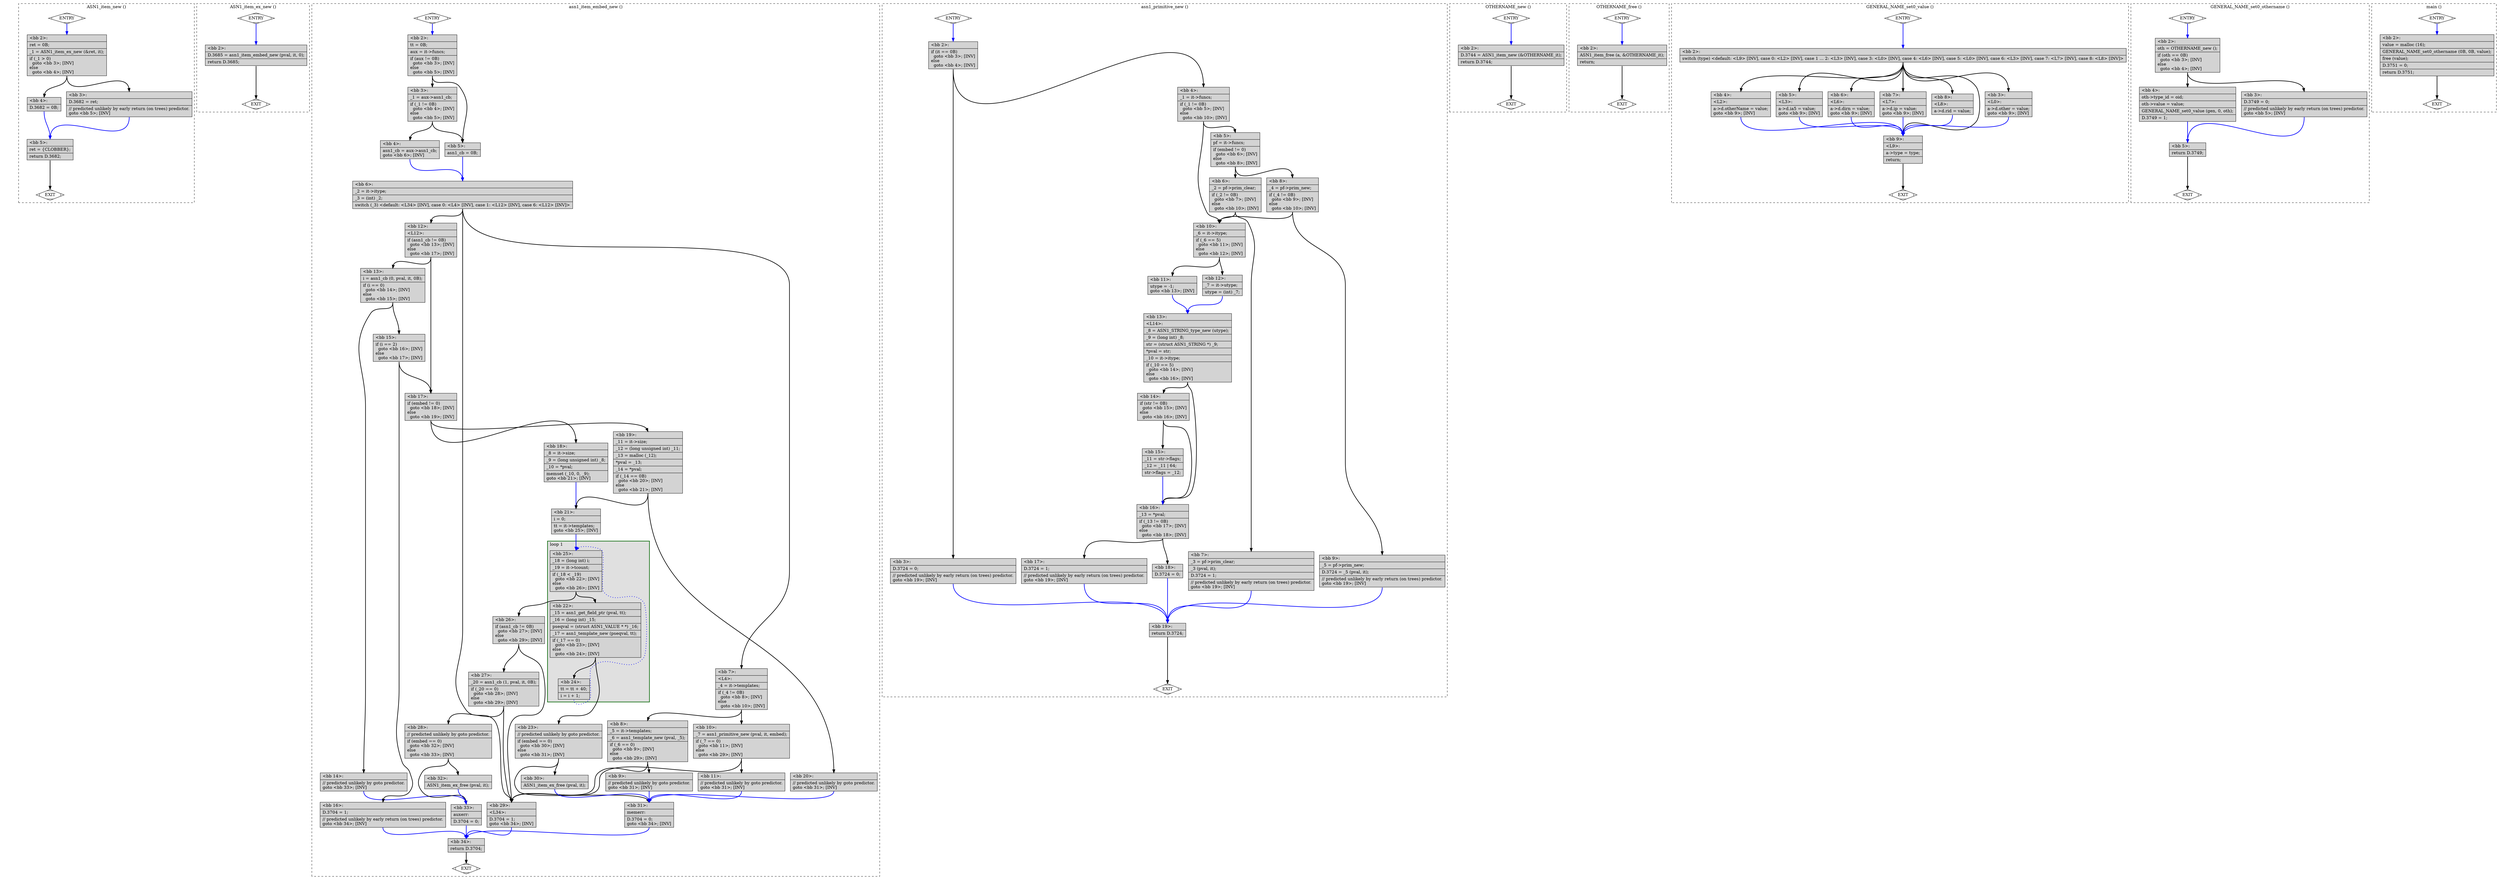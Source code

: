 digraph "test.o-openssl_leak_3.c.015t.cfg" {
overlap=false;
subgraph "cluster_ASN1_item_new" {
	style="dashed";
	color="black";
	label="ASN1_item_new ()";
	fn_23_basic_block_0 [shape=Mdiamond,style=filled,fillcolor=white,label="ENTRY"];

	fn_23_basic_block_1 [shape=Mdiamond,style=filled,fillcolor=white,label="EXIT"];

	fn_23_basic_block_2 [shape=record,style=filled,fillcolor=lightgrey,label="{\<bb\ 2\>:\l\
|ret\ =\ 0B;\l\
|_1\ =\ ASN1_item_ex_new\ (&ret,\ it);\l\
|if\ (_1\ \>\ 0)\l\
\ \ goto\ \<bb\ 3\>;\ [INV]\l\
else\l\
\ \ goto\ \<bb\ 4\>;\ [INV]\l\
}"];

	fn_23_basic_block_3 [shape=record,style=filled,fillcolor=lightgrey,label="{\<bb\ 3\>:\l\
|D.3682\ =\ ret;\l\
|//\ predicted\ unlikely\ by\ early\ return\ (on\ trees)\ predictor.\l\
goto\ \<bb\ 5\>;\ [INV]\l\
}"];

	fn_23_basic_block_4 [shape=record,style=filled,fillcolor=lightgrey,label="{\<bb\ 4\>:\l\
|D.3682\ =\ 0B;\l\
}"];

	fn_23_basic_block_5 [shape=record,style=filled,fillcolor=lightgrey,label="{\<bb\ 5\>:\l\
|ret\ =\ \{CLOBBER\};\l\
|return\ D.3682;\l\
}"];

	fn_23_basic_block_0:s -> fn_23_basic_block_2:n [style="solid,bold",color=blue,weight=100,constraint=true];
	fn_23_basic_block_2:s -> fn_23_basic_block_3:n [style="solid,bold",color=black,weight=10,constraint=true];
	fn_23_basic_block_2:s -> fn_23_basic_block_4:n [style="solid,bold",color=black,weight=10,constraint=true];
	fn_23_basic_block_3:s -> fn_23_basic_block_5:n [style="solid,bold",color=blue,weight=100,constraint=true];
	fn_23_basic_block_4:s -> fn_23_basic_block_5:n [style="solid,bold",color=blue,weight=100,constraint=true];
	fn_23_basic_block_5:s -> fn_23_basic_block_1:n [style="solid,bold",color=black,weight=10,constraint=true];
	fn_23_basic_block_0:s -> fn_23_basic_block_1:n [style="invis",constraint=true];
}
subgraph "cluster_ASN1_item_ex_new" {
	style="dashed";
	color="black";
	label="ASN1_item_ex_new ()";
	fn_24_basic_block_0 [shape=Mdiamond,style=filled,fillcolor=white,label="ENTRY"];

	fn_24_basic_block_1 [shape=Mdiamond,style=filled,fillcolor=white,label="EXIT"];

	fn_24_basic_block_2 [shape=record,style=filled,fillcolor=lightgrey,label="{\<bb\ 2\>:\l\
|D.3685\ =\ asn1_item_embed_new\ (pval,\ it,\ 0);\l\
|return\ D.3685;\l\
}"];

	fn_24_basic_block_0:s -> fn_24_basic_block_2:n [style="solid,bold",color=blue,weight=100,constraint=true];
	fn_24_basic_block_2:s -> fn_24_basic_block_1:n [style="solid,bold",color=black,weight=10,constraint=true];
	fn_24_basic_block_0:s -> fn_24_basic_block_1:n [style="invis",constraint=true];
}
subgraph "cluster_asn1_item_embed_new" {
	style="dashed";
	color="black";
	label="asn1_item_embed_new ()";
	subgraph cluster_25_1 {
	style="filled";
	color="darkgreen";
	fillcolor="grey88";
	label="loop 1";
	labeljust=l;
	penwidth=2;
	fn_25_basic_block_25 [shape=record,style=filled,fillcolor=lightgrey,label="{\<bb\ 25\>:\l\
|_18\ =\ (long\ int)\ i;\l\
|_19\ =\ it-\>tcount;\l\
|if\ (_18\ \<\ _19)\l\
\ \ goto\ \<bb\ 22\>;\ [INV]\l\
else\l\
\ \ goto\ \<bb\ 26\>;\ [INV]\l\
}"];

	fn_25_basic_block_22 [shape=record,style=filled,fillcolor=lightgrey,label="{\<bb\ 22\>:\l\
|_15\ =\ asn1_get_field_ptr\ (pval,\ tt);\l\
|_16\ =\ (long\ int)\ _15;\l\
|pseqval\ =\ (struct\ ASN1_VALUE\ *\ *)\ _16;\l\
|_17\ =\ asn1_template_new\ (pseqval,\ tt);\l\
|if\ (_17\ ==\ 0)\l\
\ \ goto\ \<bb\ 23\>;\ [INV]\l\
else\l\
\ \ goto\ \<bb\ 24\>;\ [INV]\l\
}"];

	fn_25_basic_block_24 [shape=record,style=filled,fillcolor=lightgrey,label="{\<bb\ 24\>:\l\
|tt\ =\ tt\ +\ 40;\l\
|i\ =\ i\ +\ 1;\l\
}"];

	}
	fn_25_basic_block_0 [shape=Mdiamond,style=filled,fillcolor=white,label="ENTRY"];

	fn_25_basic_block_1 [shape=Mdiamond,style=filled,fillcolor=white,label="EXIT"];

	fn_25_basic_block_2 [shape=record,style=filled,fillcolor=lightgrey,label="{\<bb\ 2\>:\l\
|tt\ =\ 0B;\l\
|aux\ =\ it-\>funcs;\l\
|if\ (aux\ !=\ 0B)\l\
\ \ goto\ \<bb\ 3\>;\ [INV]\l\
else\l\
\ \ goto\ \<bb\ 5\>;\ [INV]\l\
}"];

	fn_25_basic_block_3 [shape=record,style=filled,fillcolor=lightgrey,label="{\<bb\ 3\>:\l\
|_1\ =\ aux-\>asn1_cb;\l\
|if\ (_1\ !=\ 0B)\l\
\ \ goto\ \<bb\ 4\>;\ [INV]\l\
else\l\
\ \ goto\ \<bb\ 5\>;\ [INV]\l\
}"];

	fn_25_basic_block_4 [shape=record,style=filled,fillcolor=lightgrey,label="{\<bb\ 4\>:\l\
|asn1_cb\ =\ aux-\>asn1_cb;\l\
goto\ \<bb\ 6\>;\ [INV]\l\
}"];

	fn_25_basic_block_5 [shape=record,style=filled,fillcolor=lightgrey,label="{\<bb\ 5\>:\l\
|asn1_cb\ =\ 0B;\l\
}"];

	fn_25_basic_block_6 [shape=record,style=filled,fillcolor=lightgrey,label="{\<bb\ 6\>:\l\
|_2\ =\ it-\>itype;\l\
|_3\ =\ (int)\ _2;\l\
|switch\ (_3)\ \<default:\ \<L34\>\ [INV],\ case\ 0:\ \<L4\>\ [INV],\ case\ 1:\ \<L12\>\ [INV],\ case\ 6:\ \<L12\>\ [INV]\>\l\
}"];

	fn_25_basic_block_7 [shape=record,style=filled,fillcolor=lightgrey,label="{\<bb\ 7\>:\l\
|\<L4\>:\l\
|_4\ =\ it-\>templates;\l\
|if\ (_4\ !=\ 0B)\l\
\ \ goto\ \<bb\ 8\>;\ [INV]\l\
else\l\
\ \ goto\ \<bb\ 10\>;\ [INV]\l\
}"];

	fn_25_basic_block_8 [shape=record,style=filled,fillcolor=lightgrey,label="{\<bb\ 8\>:\l\
|_5\ =\ it-\>templates;\l\
|_6\ =\ asn1_template_new\ (pval,\ _5);\l\
|if\ (_6\ ==\ 0)\l\
\ \ goto\ \<bb\ 9\>;\ [INV]\l\
else\l\
\ \ goto\ \<bb\ 29\>;\ [INV]\l\
}"];

	fn_25_basic_block_9 [shape=record,style=filled,fillcolor=lightgrey,label="{\<bb\ 9\>:\l\
|//\ predicted\ unlikely\ by\ goto\ predictor.\l\
goto\ \<bb\ 31\>;\ [INV]\l\
}"];

	fn_25_basic_block_10 [shape=record,style=filled,fillcolor=lightgrey,label="{\<bb\ 10\>:\l\
|_7\ =\ asn1_primitive_new\ (pval,\ it,\ embed);\l\
|if\ (_7\ ==\ 0)\l\
\ \ goto\ \<bb\ 11\>;\ [INV]\l\
else\l\
\ \ goto\ \<bb\ 29\>;\ [INV]\l\
}"];

	fn_25_basic_block_11 [shape=record,style=filled,fillcolor=lightgrey,label="{\<bb\ 11\>:\l\
|//\ predicted\ unlikely\ by\ goto\ predictor.\l\
goto\ \<bb\ 31\>;\ [INV]\l\
}"];

	fn_25_basic_block_12 [shape=record,style=filled,fillcolor=lightgrey,label="{\<bb\ 12\>:\l\
|\<L12\>:\l\
|if\ (asn1_cb\ !=\ 0B)\l\
\ \ goto\ \<bb\ 13\>;\ [INV]\l\
else\l\
\ \ goto\ \<bb\ 17\>;\ [INV]\l\
}"];

	fn_25_basic_block_13 [shape=record,style=filled,fillcolor=lightgrey,label="{\<bb\ 13\>:\l\
|i\ =\ asn1_cb\ (0,\ pval,\ it,\ 0B);\l\
|if\ (i\ ==\ 0)\l\
\ \ goto\ \<bb\ 14\>;\ [INV]\l\
else\l\
\ \ goto\ \<bb\ 15\>;\ [INV]\l\
}"];

	fn_25_basic_block_14 [shape=record,style=filled,fillcolor=lightgrey,label="{\<bb\ 14\>:\l\
|//\ predicted\ unlikely\ by\ goto\ predictor.\l\
goto\ \<bb\ 33\>;\ [INV]\l\
}"];

	fn_25_basic_block_15 [shape=record,style=filled,fillcolor=lightgrey,label="{\<bb\ 15\>:\l\
|if\ (i\ ==\ 2)\l\
\ \ goto\ \<bb\ 16\>;\ [INV]\l\
else\l\
\ \ goto\ \<bb\ 17\>;\ [INV]\l\
}"];

	fn_25_basic_block_16 [shape=record,style=filled,fillcolor=lightgrey,label="{\<bb\ 16\>:\l\
|D.3704\ =\ 1;\l\
|//\ predicted\ unlikely\ by\ early\ return\ (on\ trees)\ predictor.\l\
goto\ \<bb\ 34\>;\ [INV]\l\
}"];

	fn_25_basic_block_17 [shape=record,style=filled,fillcolor=lightgrey,label="{\<bb\ 17\>:\l\
|if\ (embed\ !=\ 0)\l\
\ \ goto\ \<bb\ 18\>;\ [INV]\l\
else\l\
\ \ goto\ \<bb\ 19\>;\ [INV]\l\
}"];

	fn_25_basic_block_18 [shape=record,style=filled,fillcolor=lightgrey,label="{\<bb\ 18\>:\l\
|_8\ =\ it-\>size;\l\
|_9\ =\ (long\ unsigned\ int)\ _8;\l\
|_10\ =\ *pval;\l\
|memset\ (_10,\ 0,\ _9);\l\
goto\ \<bb\ 21\>;\ [INV]\l\
}"];

	fn_25_basic_block_19 [shape=record,style=filled,fillcolor=lightgrey,label="{\<bb\ 19\>:\l\
|_11\ =\ it-\>size;\l\
|_12\ =\ (long\ unsigned\ int)\ _11;\l\
|_13\ =\ malloc\ (_12);\l\
|*pval\ =\ _13;\l\
|_14\ =\ *pval;\l\
|if\ (_14\ ==\ 0B)\l\
\ \ goto\ \<bb\ 20\>;\ [INV]\l\
else\l\
\ \ goto\ \<bb\ 21\>;\ [INV]\l\
}"];

	fn_25_basic_block_20 [shape=record,style=filled,fillcolor=lightgrey,label="{\<bb\ 20\>:\l\
|//\ predicted\ unlikely\ by\ goto\ predictor.\l\
goto\ \<bb\ 31\>;\ [INV]\l\
}"];

	fn_25_basic_block_21 [shape=record,style=filled,fillcolor=lightgrey,label="{\<bb\ 21\>:\l\
|i\ =\ 0;\l\
|tt\ =\ it-\>templates;\l\
goto\ \<bb\ 25\>;\ [INV]\l\
}"];

	fn_25_basic_block_23 [shape=record,style=filled,fillcolor=lightgrey,label="{\<bb\ 23\>:\l\
|//\ predicted\ unlikely\ by\ goto\ predictor.\l\
|if\ (embed\ ==\ 0)\l\
\ \ goto\ \<bb\ 30\>;\ [INV]\l\
else\l\
\ \ goto\ \<bb\ 31\>;\ [INV]\l\
}"];

	fn_25_basic_block_26 [shape=record,style=filled,fillcolor=lightgrey,label="{\<bb\ 26\>:\l\
|if\ (asn1_cb\ !=\ 0B)\l\
\ \ goto\ \<bb\ 27\>;\ [INV]\l\
else\l\
\ \ goto\ \<bb\ 29\>;\ [INV]\l\
}"];

	fn_25_basic_block_27 [shape=record,style=filled,fillcolor=lightgrey,label="{\<bb\ 27\>:\l\
|_20\ =\ asn1_cb\ (1,\ pval,\ it,\ 0B);\l\
|if\ (_20\ ==\ 0)\l\
\ \ goto\ \<bb\ 28\>;\ [INV]\l\
else\l\
\ \ goto\ \<bb\ 29\>;\ [INV]\l\
}"];

	fn_25_basic_block_28 [shape=record,style=filled,fillcolor=lightgrey,label="{\<bb\ 28\>:\l\
|//\ predicted\ unlikely\ by\ goto\ predictor.\l\
|if\ (embed\ ==\ 0)\l\
\ \ goto\ \<bb\ 32\>;\ [INV]\l\
else\l\
\ \ goto\ \<bb\ 33\>;\ [INV]\l\
}"];

	fn_25_basic_block_29 [shape=record,style=filled,fillcolor=lightgrey,label="{\<bb\ 29\>:\l\
|\<L34\>:\l\
|D.3704\ =\ 1;\l\
goto\ \<bb\ 34\>;\ [INV]\l\
}"];

	fn_25_basic_block_30 [shape=record,style=filled,fillcolor=lightgrey,label="{\<bb\ 30\>:\l\
|ASN1_item_ex_free\ (pval,\ it);\l\
}"];

	fn_25_basic_block_31 [shape=record,style=filled,fillcolor=lightgrey,label="{\<bb\ 31\>:\l\
|memerr:\l\
|D.3704\ =\ 0;\l\
goto\ \<bb\ 34\>;\ [INV]\l\
}"];

	fn_25_basic_block_32 [shape=record,style=filled,fillcolor=lightgrey,label="{\<bb\ 32\>:\l\
|ASN1_item_ex_free\ (pval,\ it);\l\
}"];

	fn_25_basic_block_33 [shape=record,style=filled,fillcolor=lightgrey,label="{\<bb\ 33\>:\l\
|auxerr:\l\
|D.3704\ =\ 0;\l\
}"];

	fn_25_basic_block_34 [shape=record,style=filled,fillcolor=lightgrey,label="{\<bb\ 34\>:\l\
|return\ D.3704;\l\
}"];

	fn_25_basic_block_0:s -> fn_25_basic_block_2:n [style="solid,bold",color=blue,weight=100,constraint=true];
	fn_25_basic_block_2:s -> fn_25_basic_block_3:n [style="solid,bold",color=black,weight=10,constraint=true];
	fn_25_basic_block_2:s -> fn_25_basic_block_5:n [style="solid,bold",color=black,weight=10,constraint=true];
	fn_25_basic_block_3:s -> fn_25_basic_block_4:n [style="solid,bold",color=black,weight=10,constraint=true];
	fn_25_basic_block_3:s -> fn_25_basic_block_5:n [style="solid,bold",color=black,weight=10,constraint=true];
	fn_25_basic_block_4:s -> fn_25_basic_block_6:n [style="solid,bold",color=blue,weight=100,constraint=true];
	fn_25_basic_block_5:s -> fn_25_basic_block_6:n [style="solid,bold",color=blue,weight=100,constraint=true];
	fn_25_basic_block_6:s -> fn_25_basic_block_29:n [style="solid,bold",color=black,weight=10,constraint=true];
	fn_25_basic_block_6:s -> fn_25_basic_block_7:n [style="solid,bold",color=black,weight=10,constraint=true];
	fn_25_basic_block_6:s -> fn_25_basic_block_12:n [style="solid,bold",color=black,weight=10,constraint=true];
	fn_25_basic_block_7:s -> fn_25_basic_block_8:n [style="solid,bold",color=black,weight=10,constraint=true];
	fn_25_basic_block_7:s -> fn_25_basic_block_10:n [style="solid,bold",color=black,weight=10,constraint=true];
	fn_25_basic_block_8:s -> fn_25_basic_block_9:n [style="solid,bold",color=black,weight=10,constraint=true];
	fn_25_basic_block_8:s -> fn_25_basic_block_29:n [style="solid,bold",color=black,weight=10,constraint=true];
	fn_25_basic_block_9:s -> fn_25_basic_block_31:n [style="solid,bold",color=blue,weight=100,constraint=true];
	fn_25_basic_block_10:s -> fn_25_basic_block_11:n [style="solid,bold",color=black,weight=10,constraint=true];
	fn_25_basic_block_10:s -> fn_25_basic_block_29:n [style="solid,bold",color=black,weight=10,constraint=true];
	fn_25_basic_block_11:s -> fn_25_basic_block_31:n [style="solid,bold",color=blue,weight=100,constraint=true];
	fn_25_basic_block_12:s -> fn_25_basic_block_13:n [style="solid,bold",color=black,weight=10,constraint=true];
	fn_25_basic_block_12:s -> fn_25_basic_block_17:n [style="solid,bold",color=black,weight=10,constraint=true];
	fn_25_basic_block_13:s -> fn_25_basic_block_14:n [style="solid,bold",color=black,weight=10,constraint=true];
	fn_25_basic_block_13:s -> fn_25_basic_block_15:n [style="solid,bold",color=black,weight=10,constraint=true];
	fn_25_basic_block_14:s -> fn_25_basic_block_33:n [style="solid,bold",color=blue,weight=100,constraint=true];
	fn_25_basic_block_15:s -> fn_25_basic_block_16:n [style="solid,bold",color=black,weight=10,constraint=true];
	fn_25_basic_block_15:s -> fn_25_basic_block_17:n [style="solid,bold",color=black,weight=10,constraint=true];
	fn_25_basic_block_16:s -> fn_25_basic_block_34:n [style="solid,bold",color=blue,weight=100,constraint=true];
	fn_25_basic_block_17:s -> fn_25_basic_block_18:n [style="solid,bold",color=black,weight=10,constraint=true];
	fn_25_basic_block_17:s -> fn_25_basic_block_19:n [style="solid,bold",color=black,weight=10,constraint=true];
	fn_25_basic_block_18:s -> fn_25_basic_block_21:n [style="solid,bold",color=blue,weight=100,constraint=true];
	fn_25_basic_block_19:s -> fn_25_basic_block_20:n [style="solid,bold",color=black,weight=10,constraint=true];
	fn_25_basic_block_19:s -> fn_25_basic_block_21:n [style="solid,bold",color=black,weight=10,constraint=true];
	fn_25_basic_block_20:s -> fn_25_basic_block_31:n [style="solid,bold",color=blue,weight=100,constraint=true];
	fn_25_basic_block_21:s -> fn_25_basic_block_25:n [style="solid,bold",color=blue,weight=100,constraint=true];
	fn_25_basic_block_22:s -> fn_25_basic_block_23:n [style="solid,bold",color=black,weight=10,constraint=true];
	fn_25_basic_block_22:s -> fn_25_basic_block_24:n [style="solid,bold",color=black,weight=10,constraint=true];
	fn_25_basic_block_23:s -> fn_25_basic_block_30:n [style="solid,bold",color=black,weight=10,constraint=true];
	fn_25_basic_block_23:s -> fn_25_basic_block_31:n [style="solid,bold",color=black,weight=10,constraint=true];
	fn_25_basic_block_24:s -> fn_25_basic_block_25:n [style="dotted,bold",color=blue,weight=10,constraint=false];
	fn_25_basic_block_25:s -> fn_25_basic_block_22:n [style="solid,bold",color=black,weight=10,constraint=true];
	fn_25_basic_block_25:s -> fn_25_basic_block_26:n [style="solid,bold",color=black,weight=10,constraint=true];
	fn_25_basic_block_26:s -> fn_25_basic_block_27:n [style="solid,bold",color=black,weight=10,constraint=true];
	fn_25_basic_block_26:s -> fn_25_basic_block_29:n [style="solid,bold",color=black,weight=10,constraint=true];
	fn_25_basic_block_27:s -> fn_25_basic_block_28:n [style="solid,bold",color=black,weight=10,constraint=true];
	fn_25_basic_block_27:s -> fn_25_basic_block_29:n [style="solid,bold",color=black,weight=10,constraint=true];
	fn_25_basic_block_28:s -> fn_25_basic_block_32:n [style="solid,bold",color=black,weight=10,constraint=true];
	fn_25_basic_block_28:s -> fn_25_basic_block_33:n [style="solid,bold",color=black,weight=10,constraint=true];
	fn_25_basic_block_29:s -> fn_25_basic_block_34:n [style="solid,bold",color=blue,weight=100,constraint=true];
	fn_25_basic_block_30:s -> fn_25_basic_block_31:n [style="solid,bold",color=blue,weight=100,constraint=true];
	fn_25_basic_block_31:s -> fn_25_basic_block_34:n [style="solid,bold",color=blue,weight=100,constraint=true];
	fn_25_basic_block_32:s -> fn_25_basic_block_33:n [style="solid,bold",color=blue,weight=100,constraint=true];
	fn_25_basic_block_33:s -> fn_25_basic_block_34:n [style="solid,bold",color=blue,weight=100,constraint=true];
	fn_25_basic_block_34:s -> fn_25_basic_block_1:n [style="solid,bold",color=black,weight=10,constraint=true];
	fn_25_basic_block_0:s -> fn_25_basic_block_1:n [style="invis",constraint=true];
}
subgraph "cluster_asn1_primitive_new" {
	style="dashed";
	color="black";
	label="asn1_primitive_new ()";
	fn_22_basic_block_0 [shape=Mdiamond,style=filled,fillcolor=white,label="ENTRY"];

	fn_22_basic_block_1 [shape=Mdiamond,style=filled,fillcolor=white,label="EXIT"];

	fn_22_basic_block_2 [shape=record,style=filled,fillcolor=lightgrey,label="{\<bb\ 2\>:\l\
|if\ (it\ ==\ 0B)\l\
\ \ goto\ \<bb\ 3\>;\ [INV]\l\
else\l\
\ \ goto\ \<bb\ 4\>;\ [INV]\l\
}"];

	fn_22_basic_block_3 [shape=record,style=filled,fillcolor=lightgrey,label="{\<bb\ 3\>:\l\
|D.3724\ =\ 0;\l\
|//\ predicted\ unlikely\ by\ early\ return\ (on\ trees)\ predictor.\l\
goto\ \<bb\ 19\>;\ [INV]\l\
}"];

	fn_22_basic_block_4 [shape=record,style=filled,fillcolor=lightgrey,label="{\<bb\ 4\>:\l\
|_1\ =\ it-\>funcs;\l\
|if\ (_1\ !=\ 0B)\l\
\ \ goto\ \<bb\ 5\>;\ [INV]\l\
else\l\
\ \ goto\ \<bb\ 10\>;\ [INV]\l\
}"];

	fn_22_basic_block_5 [shape=record,style=filled,fillcolor=lightgrey,label="{\<bb\ 5\>:\l\
|pf\ =\ it-\>funcs;\l\
|if\ (embed\ !=\ 0)\l\
\ \ goto\ \<bb\ 6\>;\ [INV]\l\
else\l\
\ \ goto\ \<bb\ 8\>;\ [INV]\l\
}"];

	fn_22_basic_block_6 [shape=record,style=filled,fillcolor=lightgrey,label="{\<bb\ 6\>:\l\
|_2\ =\ pf-\>prim_clear;\l\
|if\ (_2\ !=\ 0B)\l\
\ \ goto\ \<bb\ 7\>;\ [INV]\l\
else\l\
\ \ goto\ \<bb\ 10\>;\ [INV]\l\
}"];

	fn_22_basic_block_7 [shape=record,style=filled,fillcolor=lightgrey,label="{\<bb\ 7\>:\l\
|_3\ =\ pf-\>prim_clear;\l\
|_3\ (pval,\ it);\l\
|D.3724\ =\ 1;\l\
|//\ predicted\ unlikely\ by\ early\ return\ (on\ trees)\ predictor.\l\
goto\ \<bb\ 19\>;\ [INV]\l\
}"];

	fn_22_basic_block_8 [shape=record,style=filled,fillcolor=lightgrey,label="{\<bb\ 8\>:\l\
|_4\ =\ pf-\>prim_new;\l\
|if\ (_4\ !=\ 0B)\l\
\ \ goto\ \<bb\ 9\>;\ [INV]\l\
else\l\
\ \ goto\ \<bb\ 10\>;\ [INV]\l\
}"];

	fn_22_basic_block_9 [shape=record,style=filled,fillcolor=lightgrey,label="{\<bb\ 9\>:\l\
|_5\ =\ pf-\>prim_new;\l\
|D.3724\ =\ _5\ (pval,\ it);\l\
|//\ predicted\ unlikely\ by\ early\ return\ (on\ trees)\ predictor.\l\
goto\ \<bb\ 19\>;\ [INV]\l\
}"];

	fn_22_basic_block_10 [shape=record,style=filled,fillcolor=lightgrey,label="{\<bb\ 10\>:\l\
|_6\ =\ it-\>itype;\l\
|if\ (_6\ ==\ 5)\l\
\ \ goto\ \<bb\ 11\>;\ [INV]\l\
else\l\
\ \ goto\ \<bb\ 12\>;\ [INV]\l\
}"];

	fn_22_basic_block_11 [shape=record,style=filled,fillcolor=lightgrey,label="{\<bb\ 11\>:\l\
|utype\ =\ -1;\l\
goto\ \<bb\ 13\>;\ [INV]\l\
}"];

	fn_22_basic_block_12 [shape=record,style=filled,fillcolor=lightgrey,label="{\<bb\ 12\>:\l\
|_7\ =\ it-\>utype;\l\
|utype\ =\ (int)\ _7;\l\
}"];

	fn_22_basic_block_13 [shape=record,style=filled,fillcolor=lightgrey,label="{\<bb\ 13\>:\l\
|\<L14\>:\l\
|_8\ =\ ASN1_STRING_type_new\ (utype);\l\
|_9\ =\ (long\ int)\ _8;\l\
|str\ =\ (struct\ ASN1_STRING\ *)\ _9;\l\
|*pval\ =\ str;\l\
|_10\ =\ it-\>itype;\l\
|if\ (_10\ ==\ 5)\l\
\ \ goto\ \<bb\ 14\>;\ [INV]\l\
else\l\
\ \ goto\ \<bb\ 16\>;\ [INV]\l\
}"];

	fn_22_basic_block_14 [shape=record,style=filled,fillcolor=lightgrey,label="{\<bb\ 14\>:\l\
|if\ (str\ !=\ 0B)\l\
\ \ goto\ \<bb\ 15\>;\ [INV]\l\
else\l\
\ \ goto\ \<bb\ 16\>;\ [INV]\l\
}"];

	fn_22_basic_block_15 [shape=record,style=filled,fillcolor=lightgrey,label="{\<bb\ 15\>:\l\
|_11\ =\ str-\>flags;\l\
|_12\ =\ _11\ \|\ 64;\l\
|str-\>flags\ =\ _12;\l\
}"];

	fn_22_basic_block_16 [shape=record,style=filled,fillcolor=lightgrey,label="{\<bb\ 16\>:\l\
|_13\ =\ *pval;\l\
|if\ (_13\ !=\ 0B)\l\
\ \ goto\ \<bb\ 17\>;\ [INV]\l\
else\l\
\ \ goto\ \<bb\ 18\>;\ [INV]\l\
}"];

	fn_22_basic_block_17 [shape=record,style=filled,fillcolor=lightgrey,label="{\<bb\ 17\>:\l\
|D.3724\ =\ 1;\l\
|//\ predicted\ unlikely\ by\ early\ return\ (on\ trees)\ predictor.\l\
goto\ \<bb\ 19\>;\ [INV]\l\
}"];

	fn_22_basic_block_18 [shape=record,style=filled,fillcolor=lightgrey,label="{\<bb\ 18\>:\l\
|D.3724\ =\ 0;\l\
}"];

	fn_22_basic_block_19 [shape=record,style=filled,fillcolor=lightgrey,label="{\<bb\ 19\>:\l\
|return\ D.3724;\l\
}"];

	fn_22_basic_block_0:s -> fn_22_basic_block_2:n [style="solid,bold",color=blue,weight=100,constraint=true];
	fn_22_basic_block_2:s -> fn_22_basic_block_3:n [style="solid,bold",color=black,weight=10,constraint=true];
	fn_22_basic_block_2:s -> fn_22_basic_block_4:n [style="solid,bold",color=black,weight=10,constraint=true];
	fn_22_basic_block_3:s -> fn_22_basic_block_19:n [style="solid,bold",color=blue,weight=100,constraint=true];
	fn_22_basic_block_4:s -> fn_22_basic_block_5:n [style="solid,bold",color=black,weight=10,constraint=true];
	fn_22_basic_block_4:s -> fn_22_basic_block_10:n [style="solid,bold",color=black,weight=10,constraint=true];
	fn_22_basic_block_5:s -> fn_22_basic_block_6:n [style="solid,bold",color=black,weight=10,constraint=true];
	fn_22_basic_block_5:s -> fn_22_basic_block_8:n [style="solid,bold",color=black,weight=10,constraint=true];
	fn_22_basic_block_6:s -> fn_22_basic_block_7:n [style="solid,bold",color=black,weight=10,constraint=true];
	fn_22_basic_block_6:s -> fn_22_basic_block_10:n [style="solid,bold",color=black,weight=10,constraint=true];
	fn_22_basic_block_7:s -> fn_22_basic_block_19:n [style="solid,bold",color=blue,weight=100,constraint=true];
	fn_22_basic_block_8:s -> fn_22_basic_block_9:n [style="solid,bold",color=black,weight=10,constraint=true];
	fn_22_basic_block_8:s -> fn_22_basic_block_10:n [style="solid,bold",color=black,weight=10,constraint=true];
	fn_22_basic_block_9:s -> fn_22_basic_block_19:n [style="solid,bold",color=blue,weight=100,constraint=true];
	fn_22_basic_block_10:s -> fn_22_basic_block_11:n [style="solid,bold",color=black,weight=10,constraint=true];
	fn_22_basic_block_10:s -> fn_22_basic_block_12:n [style="solid,bold",color=black,weight=10,constraint=true];
	fn_22_basic_block_11:s -> fn_22_basic_block_13:n [style="solid,bold",color=blue,weight=100,constraint=true];
	fn_22_basic_block_12:s -> fn_22_basic_block_13:n [style="solid,bold",color=blue,weight=100,constraint=true];
	fn_22_basic_block_13:s -> fn_22_basic_block_14:n [style="solid,bold",color=black,weight=10,constraint=true];
	fn_22_basic_block_13:s -> fn_22_basic_block_16:n [style="solid,bold",color=black,weight=10,constraint=true];
	fn_22_basic_block_14:s -> fn_22_basic_block_15:n [style="solid,bold",color=black,weight=10,constraint=true];
	fn_22_basic_block_14:s -> fn_22_basic_block_16:n [style="solid,bold",color=black,weight=10,constraint=true];
	fn_22_basic_block_15:s -> fn_22_basic_block_16:n [style="solid,bold",color=blue,weight=100,constraint=true];
	fn_22_basic_block_16:s -> fn_22_basic_block_17:n [style="solid,bold",color=black,weight=10,constraint=true];
	fn_22_basic_block_16:s -> fn_22_basic_block_18:n [style="solid,bold",color=black,weight=10,constraint=true];
	fn_22_basic_block_17:s -> fn_22_basic_block_19:n [style="solid,bold",color=blue,weight=100,constraint=true];
	fn_22_basic_block_18:s -> fn_22_basic_block_19:n [style="solid,bold",color=blue,weight=100,constraint=true];
	fn_22_basic_block_19:s -> fn_22_basic_block_1:n [style="solid,bold",color=black,weight=10,constraint=true];
	fn_22_basic_block_0:s -> fn_22_basic_block_1:n [style="invis",constraint=true];
}
subgraph "cluster_OTHERNAME_new" {
	style="dashed";
	color="black";
	label="OTHERNAME_new ()";
	fn_30_basic_block_0 [shape=Mdiamond,style=filled,fillcolor=white,label="ENTRY"];

	fn_30_basic_block_1 [shape=Mdiamond,style=filled,fillcolor=white,label="EXIT"];

	fn_30_basic_block_2 [shape=record,style=filled,fillcolor=lightgrey,label="{\<bb\ 2\>:\l\
|D.3744\ =\ ASN1_item_new\ (&OTHERNAME_it);\l\
|return\ D.3744;\l\
}"];

	fn_30_basic_block_0:s -> fn_30_basic_block_2:n [style="solid,bold",color=blue,weight=100,constraint=true];
	fn_30_basic_block_2:s -> fn_30_basic_block_1:n [style="solid,bold",color=black,weight=10,constraint=true];
	fn_30_basic_block_0:s -> fn_30_basic_block_1:n [style="invis",constraint=true];
}
subgraph "cluster_OTHERNAME_free" {
	style="dashed";
	color="black";
	label="OTHERNAME_free ()";
	fn_31_basic_block_0 [shape=Mdiamond,style=filled,fillcolor=white,label="ENTRY"];

	fn_31_basic_block_1 [shape=Mdiamond,style=filled,fillcolor=white,label="EXIT"];

	fn_31_basic_block_2 [shape=record,style=filled,fillcolor=lightgrey,label="{\<bb\ 2\>:\l\
|ASN1_item_free\ (a,\ &OTHERNAME_it);\l\
|return;\l\
}"];

	fn_31_basic_block_0:s -> fn_31_basic_block_2:n [style="solid,bold",color=blue,weight=100,constraint=true];
	fn_31_basic_block_2:s -> fn_31_basic_block_1:n [style="solid,bold",color=black,weight=10,constraint=true];
	fn_31_basic_block_0:s -> fn_31_basic_block_1:n [style="invis",constraint=true];
}
subgraph "cluster_GENERAL_NAME_set0_value" {
	style="dashed";
	color="black";
	label="GENERAL_NAME_set0_value ()";
	fn_32_basic_block_0 [shape=Mdiamond,style=filled,fillcolor=white,label="ENTRY"];

	fn_32_basic_block_1 [shape=Mdiamond,style=filled,fillcolor=white,label="EXIT"];

	fn_32_basic_block_2 [shape=record,style=filled,fillcolor=lightgrey,label="{\<bb\ 2\>:\l\
|switch\ (type)\ \<default:\ \<L9\>\ [INV],\ case\ 0:\ \<L2\>\ [INV],\ case\ 1\ ...\ 2:\ \<L3\>\ [INV],\ case\ 3:\ \<L0\>\ [INV],\ case\ 4:\ \<L6\>\ [INV],\ case\ 5:\ \<L0\>\ [INV],\ case\ 6:\ \<L3\>\ [INV],\ case\ 7:\ \<L7\>\ [INV],\ case\ 8:\ \<L8\>\ [INV]\>\l\
}"];

	fn_32_basic_block_3 [shape=record,style=filled,fillcolor=lightgrey,label="{\<bb\ 3\>:\l\
|\<L0\>:\l\
|a-\>d.other\ =\ value;\l\
goto\ \<bb\ 9\>;\ [INV]\l\
}"];

	fn_32_basic_block_4 [shape=record,style=filled,fillcolor=lightgrey,label="{\<bb\ 4\>:\l\
|\<L2\>:\l\
|a-\>d.otherName\ =\ value;\l\
goto\ \<bb\ 9\>;\ [INV]\l\
}"];

	fn_32_basic_block_5 [shape=record,style=filled,fillcolor=lightgrey,label="{\<bb\ 5\>:\l\
|\<L3\>:\l\
|a-\>d.ia5\ =\ value;\l\
goto\ \<bb\ 9\>;\ [INV]\l\
}"];

	fn_32_basic_block_6 [shape=record,style=filled,fillcolor=lightgrey,label="{\<bb\ 6\>:\l\
|\<L6\>:\l\
|a-\>d.dirn\ =\ value;\l\
goto\ \<bb\ 9\>;\ [INV]\l\
}"];

	fn_32_basic_block_7 [shape=record,style=filled,fillcolor=lightgrey,label="{\<bb\ 7\>:\l\
|\<L7\>:\l\
|a-\>d.ip\ =\ value;\l\
goto\ \<bb\ 9\>;\ [INV]\l\
}"];

	fn_32_basic_block_8 [shape=record,style=filled,fillcolor=lightgrey,label="{\<bb\ 8\>:\l\
|\<L8\>:\l\
|a-\>d.rid\ =\ value;\l\
}"];

	fn_32_basic_block_9 [shape=record,style=filled,fillcolor=lightgrey,label="{\<bb\ 9\>:\l\
|\<L9\>:\l\
|a-\>type\ =\ type;\l\
|return;\l\
}"];

	fn_32_basic_block_0:s -> fn_32_basic_block_2:n [style="solid,bold",color=blue,weight=100,constraint=true];
	fn_32_basic_block_2:s -> fn_32_basic_block_9:n [style="solid,bold",color=black,weight=10,constraint=true];
	fn_32_basic_block_2:s -> fn_32_basic_block_4:n [style="solid,bold",color=black,weight=10,constraint=true];
	fn_32_basic_block_2:s -> fn_32_basic_block_5:n [style="solid,bold",color=black,weight=10,constraint=true];
	fn_32_basic_block_2:s -> fn_32_basic_block_3:n [style="solid,bold",color=black,weight=10,constraint=true];
	fn_32_basic_block_2:s -> fn_32_basic_block_6:n [style="solid,bold",color=black,weight=10,constraint=true];
	fn_32_basic_block_2:s -> fn_32_basic_block_7:n [style="solid,bold",color=black,weight=10,constraint=true];
	fn_32_basic_block_2:s -> fn_32_basic_block_8:n [style="solid,bold",color=black,weight=10,constraint=true];
	fn_32_basic_block_3:s -> fn_32_basic_block_9:n [style="solid,bold",color=blue,weight=100,constraint=true];
	fn_32_basic_block_4:s -> fn_32_basic_block_9:n [style="solid,bold",color=blue,weight=100,constraint=true];
	fn_32_basic_block_5:s -> fn_32_basic_block_9:n [style="solid,bold",color=blue,weight=100,constraint=true];
	fn_32_basic_block_6:s -> fn_32_basic_block_9:n [style="solid,bold",color=blue,weight=100,constraint=true];
	fn_32_basic_block_7:s -> fn_32_basic_block_9:n [style="solid,bold",color=blue,weight=100,constraint=true];
	fn_32_basic_block_8:s -> fn_32_basic_block_9:n [style="solid,bold",color=blue,weight=100,constraint=true];
	fn_32_basic_block_9:s -> fn_32_basic_block_1:n [style="solid,bold",color=black,weight=10,constraint=true];
	fn_32_basic_block_0:s -> fn_32_basic_block_1:n [style="invis",constraint=true];
}
subgraph "cluster_GENERAL_NAME_set0_othername" {
	style="dashed";
	color="black";
	label="GENERAL_NAME_set0_othername ()";
	fn_33_basic_block_0 [shape=Mdiamond,style=filled,fillcolor=white,label="ENTRY"];

	fn_33_basic_block_1 [shape=Mdiamond,style=filled,fillcolor=white,label="EXIT"];

	fn_33_basic_block_2 [shape=record,style=filled,fillcolor=lightgrey,label="{\<bb\ 2\>:\l\
|oth\ =\ OTHERNAME_new\ ();\l\
|if\ (oth\ ==\ 0B)\l\
\ \ goto\ \<bb\ 3\>;\ [INV]\l\
else\l\
\ \ goto\ \<bb\ 4\>;\ [INV]\l\
}"];

	fn_33_basic_block_3 [shape=record,style=filled,fillcolor=lightgrey,label="{\<bb\ 3\>:\l\
|D.3749\ =\ 0;\l\
|//\ predicted\ unlikely\ by\ early\ return\ (on\ trees)\ predictor.\l\
goto\ \<bb\ 5\>;\ [INV]\l\
}"];

	fn_33_basic_block_4 [shape=record,style=filled,fillcolor=lightgrey,label="{\<bb\ 4\>:\l\
|oth-\>type_id\ =\ oid;\l\
|oth-\>value\ =\ value;\l\
|GENERAL_NAME_set0_value\ (gen,\ 0,\ oth);\l\
|D.3749\ =\ 1;\l\
}"];

	fn_33_basic_block_5 [shape=record,style=filled,fillcolor=lightgrey,label="{\<bb\ 5\>:\l\
|return\ D.3749;\l\
}"];

	fn_33_basic_block_0:s -> fn_33_basic_block_2:n [style="solid,bold",color=blue,weight=100,constraint=true];
	fn_33_basic_block_2:s -> fn_33_basic_block_3:n [style="solid,bold",color=black,weight=10,constraint=true];
	fn_33_basic_block_2:s -> fn_33_basic_block_4:n [style="solid,bold",color=black,weight=10,constraint=true];
	fn_33_basic_block_3:s -> fn_33_basic_block_5:n [style="solid,bold",color=blue,weight=100,constraint=true];
	fn_33_basic_block_4:s -> fn_33_basic_block_5:n [style="solid,bold",color=blue,weight=100,constraint=true];
	fn_33_basic_block_5:s -> fn_33_basic_block_1:n [style="solid,bold",color=black,weight=10,constraint=true];
	fn_33_basic_block_0:s -> fn_33_basic_block_1:n [style="invis",constraint=true];
}
subgraph "cluster_main" {
	style="dashed";
	color="black";
	label="main ()";
	fn_34_basic_block_0 [shape=Mdiamond,style=filled,fillcolor=white,label="ENTRY"];

	fn_34_basic_block_1 [shape=Mdiamond,style=filled,fillcolor=white,label="EXIT"];

	fn_34_basic_block_2 [shape=record,style=filled,fillcolor=lightgrey,label="{\<bb\ 2\>:\l\
|value\ =\ malloc\ (16);\l\
|GENERAL_NAME_set0_othername\ (0B,\ 0B,\ value);\l\
|free\ (value);\l\
|D.3751\ =\ 0;\l\
|return\ D.3751;\l\
}"];

	fn_34_basic_block_0:s -> fn_34_basic_block_2:n [style="solid,bold",color=blue,weight=100,constraint=true];
	fn_34_basic_block_2:s -> fn_34_basic_block_1:n [style="solid,bold",color=black,weight=10,constraint=true];
	fn_34_basic_block_0:s -> fn_34_basic_block_1:n [style="invis",constraint=true];
}
}
